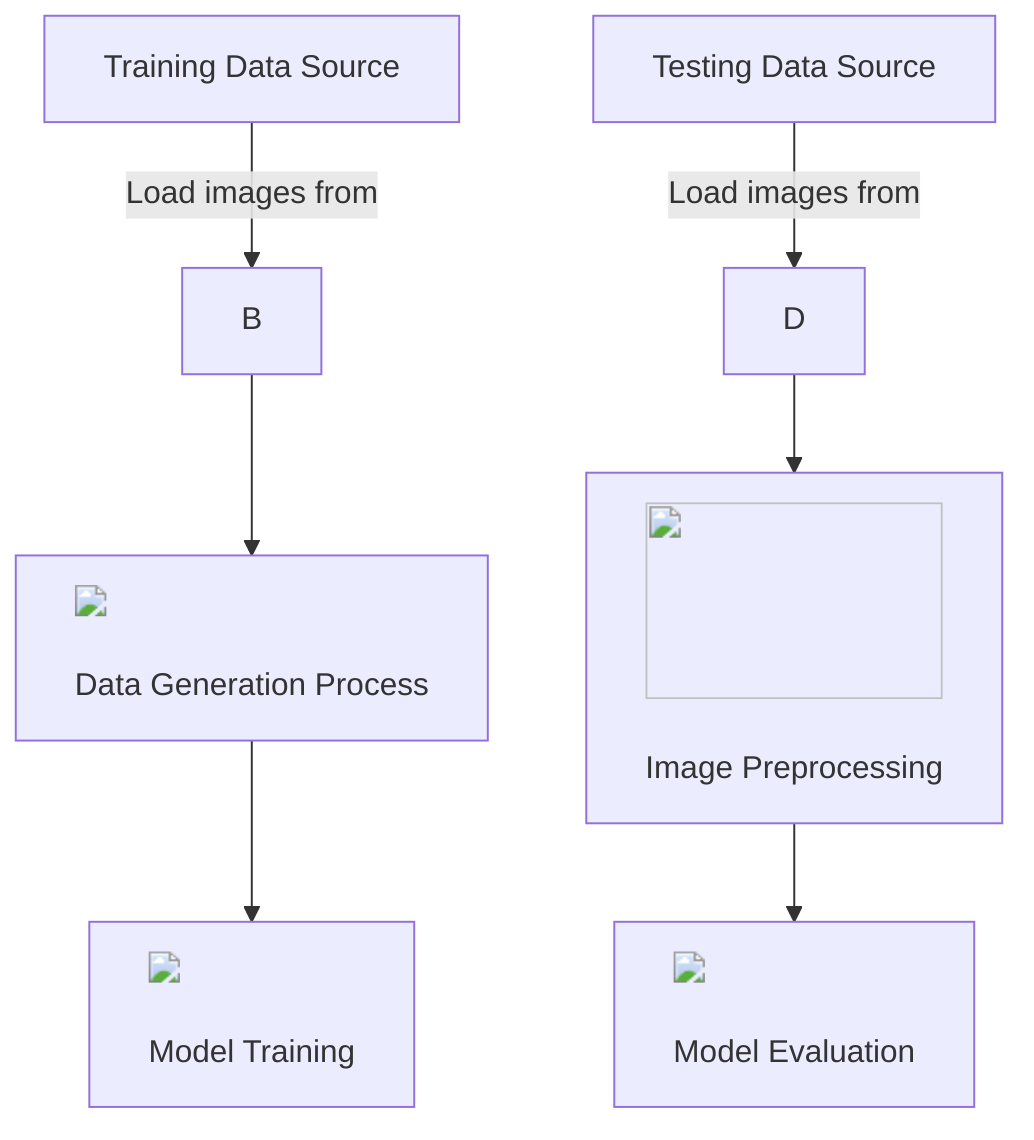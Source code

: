 flowchart TD
    A["Training Data Source"] -->|"Load images from"| B
    C["Testing Data Source"] -->|"Load images from"| D
    B --> E["<img src='dummy_plots/barplot_template.svg'/> <br/> Data Generation Process"]
    D --> F["<img src='icon/dataset_icon.svg' width=100 height=100/> <br/> Image Preprocessing"]
    E --> G["<img src='dummy_plots/scatter_plot_template.svg'/> <br/> Model Training"]
    F --> H["<img src='dummy_plots/boxplot_template.svg'/> <br/> Model Evaluation"]